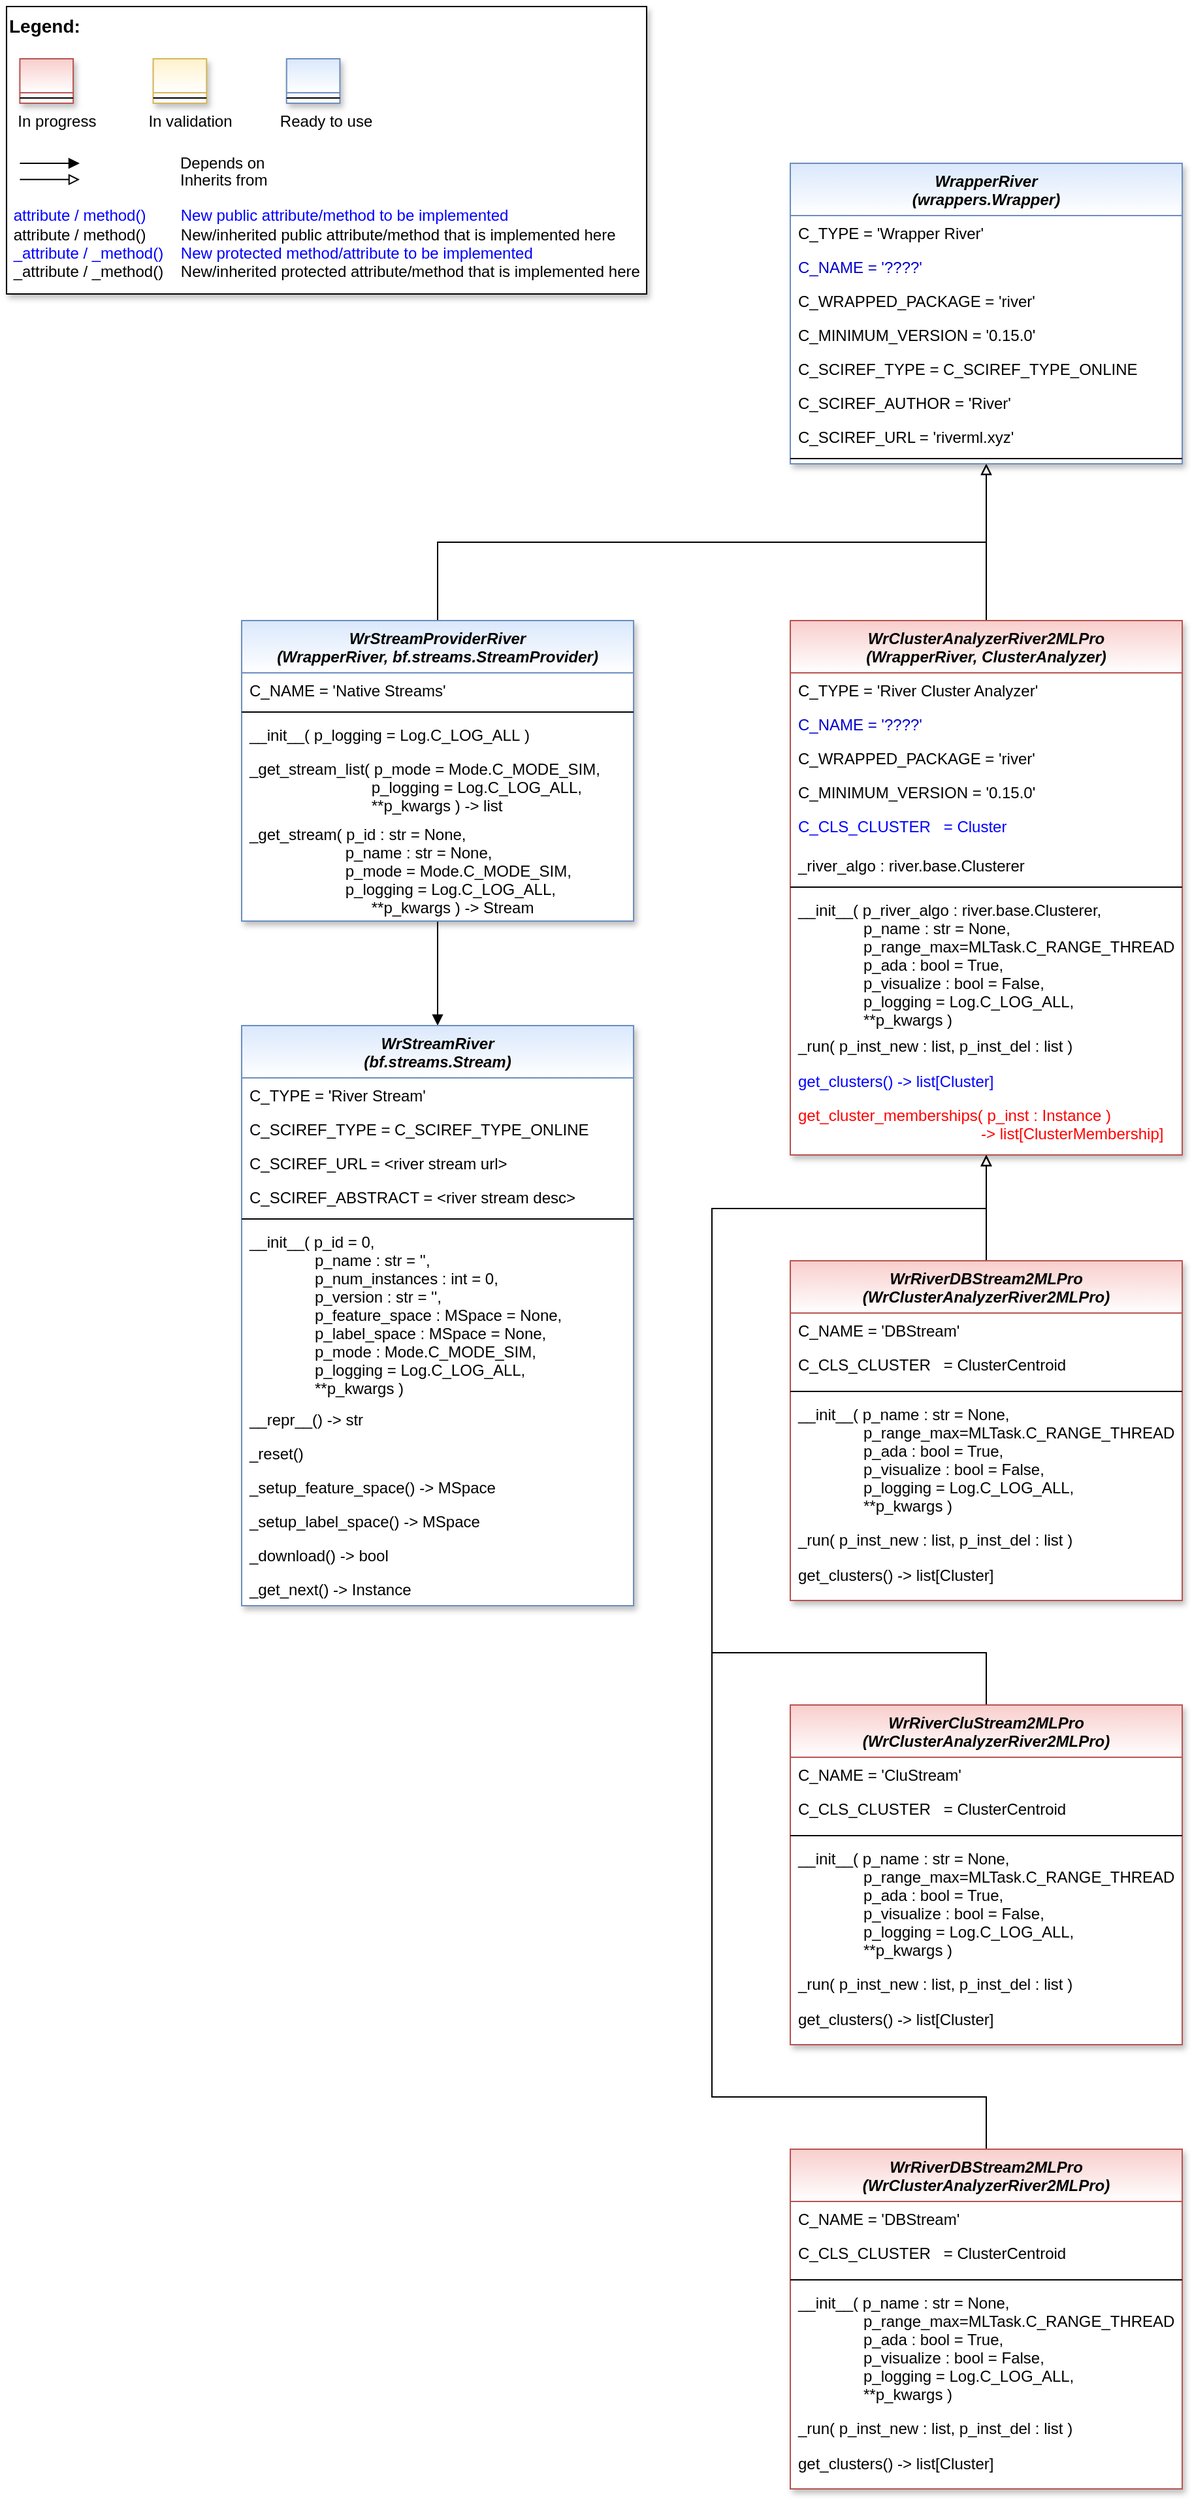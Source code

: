 <mxfile version="20.8.16" type="device"><diagram id="C5RBs43oDa-KdzZeNtuy" name="Page-1"><mxGraphModel dx="941" dy="704" grid="1" gridSize="10" guides="1" tooltips="1" connect="1" arrows="1" fold="1" page="1" pageScale="1" pageWidth="2336" pageHeight="1654" math="0" shadow="0"><root><mxCell id="WIyWlLk6GJQsqaUBKTNV-0"/><mxCell id="WIyWlLk6GJQsqaUBKTNV-1" parent="WIyWlLk6GJQsqaUBKTNV-0"/><mxCell id="fcJVb3HREh7NScvAmxeq-0" value="" style="group" parent="WIyWlLk6GJQsqaUBKTNV-1" vertex="1" connectable="0"><mxGeometry x="40" y="40" width="490" height="220" as="geometry"/></mxCell><mxCell id="fcJVb3HREh7NScvAmxeq-1" value="&lt;font color=&quot;#000000&quot; size=&quot;1&quot;&gt;&lt;b style=&quot;font-size: 14px&quot;&gt;Legend:&lt;br&gt;&lt;/b&gt;&lt;/font&gt;&lt;br&gt;&lt;br&gt;&lt;br&gt;&lt;font color=&quot;#0000ff&quot; style=&quot;font-size: 6px&quot;&gt;&lt;br&gt;&lt;/font&gt;&lt;span style=&quot;color: rgb(0 , 0 , 0)&quot;&gt;&lt;font style=&quot;font-size: 4px&quot;&gt;&amp;nbsp; &amp;nbsp;&lt;/font&gt;&amp;nbsp;In progress&amp;nbsp; &amp;nbsp; &amp;nbsp; &amp;nbsp; &amp;nbsp; &amp;nbsp; In validation&amp;nbsp; &amp;nbsp; &amp;nbsp; &amp;nbsp; &amp;nbsp; &amp;nbsp;Ready to use&lt;/span&gt;&lt;font color=&quot;#000000&quot;&gt;&amp;nbsp;&lt;br&gt;&lt;/font&gt;&lt;font color=&quot;#0000ff&quot;&gt;&lt;br&gt;&lt;br&gt;&lt;br&gt;&lt;br&gt;&amp;nbsp;attribute / method()&amp;nbsp; &amp;nbsp; &amp;nbsp; &amp;nbsp; New public attribute/method to be implemented&lt;/font&gt;&lt;br&gt;&lt;font color=&quot;#000000&quot;&gt;&amp;nbsp;&lt;/font&gt;&lt;font color=&quot;#000000&quot;&gt;attribute / method()&lt;span&gt;&#9;&lt;/span&gt;&amp;nbsp; &amp;nbsp; &amp;nbsp; &amp;nbsp;New/inherited public attribute/method that is implemented here&lt;br&gt;&lt;/font&gt;&lt;font color=&quot;#0000ff&quot;&gt;&amp;nbsp;_attribute /&amp;nbsp;&lt;/font&gt;&lt;font color=&quot;#0000ff&quot;&gt;_method()&amp;nbsp; &amp;nbsp; New protected method/attribute to be implemented&lt;/font&gt;&lt;br&gt;&lt;font color=&quot;#000000&quot;&gt;&amp;nbsp;_attribute / _method()&amp;nbsp; &amp;nbsp; New/inherited protected attribute/method that is implemented here&lt;br&gt;&lt;/font&gt;&lt;font color=&quot;#000000&quot;&gt;&lt;br&gt;&lt;br&gt;&lt;br&gt;&lt;br&gt;&lt;br&gt;&lt;/font&gt;" style="text;html=1;align=left;verticalAlign=top;whiteSpace=wrap;rounded=0;fontColor=#006600;strokeColor=#000000;shadow=1;fillColor=#ffffff;" parent="fcJVb3HREh7NScvAmxeq-0" vertex="1"><mxGeometry width="490.0" height="220" as="geometry"/></mxCell><mxCell id="fcJVb3HREh7NScvAmxeq-2" value="Depends on" style="endArrow=block;html=1;labelPosition=right;verticalLabelPosition=middle;align=left;verticalAlign=middle;endFill=1;fontSize=12;" parent="fcJVb3HREh7NScvAmxeq-0" edge="1"><mxGeometry x="-1623.125" y="-2180" width="51.042" height="50" as="geometry"><mxPoint x="10.208" y="120.003" as="sourcePoint"/><mxPoint x="55.991" y="120.003" as="targetPoint"/><mxPoint x="98" as="offset"/><Array as="points"><mxPoint x="30.625" y="120"/></Array></mxGeometry></mxCell><mxCell id="fcJVb3HREh7NScvAmxeq-3" value="Inherits from" style="endArrow=block;html=1;labelPosition=right;verticalLabelPosition=middle;align=left;verticalAlign=middle;endFill=0;fontSize=12;" parent="fcJVb3HREh7NScvAmxeq-0" edge="1"><mxGeometry x="-1623.125" y="-2180" width="51.042" height="50" as="geometry"><mxPoint x="10.208" y="132.385" as="sourcePoint"/><mxPoint x="55.991" y="132.385" as="targetPoint"/><mxPoint x="98" y="1" as="offset"/></mxGeometry></mxCell><mxCell id="fcJVb3HREh7NScvAmxeq-4" value="" style="swimlane;fontStyle=3;align=center;verticalAlign=top;childLayout=stackLayout;horizontal=1;startSize=26;horizontalStack=0;resizeParent=1;resizeLast=0;collapsible=1;marginBottom=0;rounded=0;shadow=1;strokeWidth=1;fillColor=#f8cecc;strokeColor=#b85450;gradientColor=#ffffff;swimlaneFillColor=#ffffff;" parent="fcJVb3HREh7NScvAmxeq-0" vertex="1"><mxGeometry x="10.208" y="40" width="40.833" height="34" as="geometry"><mxRectangle x="230" y="140" width="160" height="26" as="alternateBounds"/></mxGeometry></mxCell><mxCell id="fcJVb3HREh7NScvAmxeq-5" value="" style="line;html=1;strokeWidth=1;align=left;verticalAlign=middle;spacingTop=-1;spacingLeft=3;spacingRight=3;rotatable=0;labelPosition=right;points=[];portConstraint=eastwest;" parent="fcJVb3HREh7NScvAmxeq-4" vertex="1"><mxGeometry y="26" width="40.833" height="8" as="geometry"/></mxCell><mxCell id="fcJVb3HREh7NScvAmxeq-6" value="" style="swimlane;fontStyle=3;align=center;verticalAlign=top;childLayout=stackLayout;horizontal=1;startSize=26;horizontalStack=0;resizeParent=1;resizeLast=0;collapsible=1;marginBottom=0;rounded=0;shadow=1;strokeWidth=1;fillColor=#fff2cc;strokeColor=#d6b656;gradientColor=#ffffff;swimlaneFillColor=#ffffff;" parent="fcJVb3HREh7NScvAmxeq-0" vertex="1"><mxGeometry x="112.292" y="40" width="40.833" height="34" as="geometry"><mxRectangle x="230" y="140" width="160" height="26" as="alternateBounds"/></mxGeometry></mxCell><mxCell id="fcJVb3HREh7NScvAmxeq-7" value="" style="line;html=1;strokeWidth=1;align=left;verticalAlign=middle;spacingTop=-1;spacingLeft=3;spacingRight=3;rotatable=0;labelPosition=right;points=[];portConstraint=eastwest;" parent="fcJVb3HREh7NScvAmxeq-6" vertex="1"><mxGeometry y="26" width="40.833" height="8" as="geometry"/></mxCell><mxCell id="fcJVb3HREh7NScvAmxeq-8" value="" style="swimlane;fontStyle=3;align=center;verticalAlign=top;childLayout=stackLayout;horizontal=1;startSize=26;horizontalStack=0;resizeParent=1;resizeLast=0;collapsible=1;marginBottom=0;rounded=0;shadow=1;strokeWidth=1;fillColor=#dae8fc;strokeColor=#6c8ebf;gradientColor=#ffffff;swimlaneFillColor=#ffffff;" parent="fcJVb3HREh7NScvAmxeq-0" vertex="1"><mxGeometry x="214.375" y="40" width="40.833" height="34" as="geometry"><mxRectangle x="230" y="140" width="160" height="26" as="alternateBounds"/></mxGeometry></mxCell><mxCell id="fcJVb3HREh7NScvAmxeq-9" value="" style="line;html=1;strokeWidth=1;align=left;verticalAlign=middle;spacingTop=-1;spacingLeft=3;spacingRight=3;rotatable=0;labelPosition=right;points=[];portConstraint=eastwest;" parent="fcJVb3HREh7NScvAmxeq-8" vertex="1"><mxGeometry y="26" width="40.833" height="8" as="geometry"/></mxCell><mxCell id="HtcaCpfgHtZqOqSdgNxK-49" style="edgeStyle=orthogonalEdgeStyle;rounded=0;orthogonalLoop=1;jettySize=auto;html=1;fontColor=#0000FF;endArrow=block;endFill=0;" parent="WIyWlLk6GJQsqaUBKTNV-1" source="fdyP1tWBDfPf_pqGQ-dC-91" target="2FA-AZclAdWKTxUtMzAQ-14" edge="1"><mxGeometry relative="1" as="geometry"><Array as="points"><mxPoint x="790" y="1300"/><mxPoint x="580" y="1300"/><mxPoint x="580" y="960"/><mxPoint x="790" y="960"/></Array></mxGeometry></mxCell><mxCell id="fdyP1tWBDfPf_pqGQ-dC-91" value="WrRiverCluStream2MLPro&#10;(WrClusterAnalyzerRiver2MLPro)" style="swimlane;fontStyle=3;align=center;verticalAlign=top;childLayout=stackLayout;horizontal=1;startSize=40;horizontalStack=0;resizeParent=1;resizeLast=0;collapsible=1;marginBottom=0;rounded=0;shadow=1;strokeWidth=1;fillColor=#f8cecc;strokeColor=#b85450;swimlaneFillColor=#ffffff;gradientColor=#FFFFFF;" parent="WIyWlLk6GJQsqaUBKTNV-1" vertex="1"><mxGeometry x="640" y="1340" width="300" height="260" as="geometry"><mxRectangle x="230" y="140" width="160" height="26" as="alternateBounds"/></mxGeometry></mxCell><mxCell id="ha-FynVWbeqEeqbahRzi-0" value="C_NAME = 'CluStream'" style="text;align=left;verticalAlign=top;spacingLeft=4;spacingRight=4;overflow=hidden;rotatable=0;points=[[0,0.5],[1,0.5]];portConstraint=eastwest;fontColor=default;" parent="fdyP1tWBDfPf_pqGQ-dC-91" vertex="1"><mxGeometry y="40" width="300" height="26" as="geometry"/></mxCell><mxCell id="kwwsB1o3Xoa45IJOqoYI-13" value="C_CLS_CLUSTER   = ClusterCentroid" style="text;align=left;verticalAlign=top;spacingLeft=4;spacingRight=4;overflow=hidden;rotatable=0;points=[[0,0.5],[1,0.5]];portConstraint=eastwest;fontColor=default;" parent="fdyP1tWBDfPf_pqGQ-dC-91" vertex="1"><mxGeometry y="66" width="300" height="30" as="geometry"/></mxCell><mxCell id="fdyP1tWBDfPf_pqGQ-dC-95" value="" style="line;html=1;strokeWidth=1;align=left;verticalAlign=middle;spacingTop=-1;spacingLeft=3;spacingRight=3;rotatable=0;labelPosition=right;points=[];portConstraint=eastwest;" parent="fdyP1tWBDfPf_pqGQ-dC-91" vertex="1"><mxGeometry y="96" width="300" height="8" as="geometry"/></mxCell><mxCell id="u_LcHSpNlp2SDuldC6Ik-2" value="__init__( p_name : str = None,&#10;               p_range_max=MLTask.C_RANGE_THREAD,&#10;               p_ada : bool = True,&#10;               p_visualize : bool = False,&#10;               p_logging = Log.C_LOG_ALL,&#10;               **p_kwargs )" style="text;align=left;verticalAlign=top;spacingLeft=4;spacingRight=4;overflow=hidden;rotatable=0;points=[[0,0.5],[1,0.5]];portConstraint=eastwest;fontColor=default;" parent="fdyP1tWBDfPf_pqGQ-dC-91" vertex="1"><mxGeometry y="104" width="300" height="96" as="geometry"/></mxCell><mxCell id="FSbazA9buHETMWcpUqeL-1" value="_run( p_inst_new : list, p_inst_del : list )" style="text;align=left;verticalAlign=top;spacingLeft=4;spacingRight=4;overflow=hidden;rotatable=0;points=[[0,0.5],[1,0.5]];portConstraint=eastwest;fontColor=default;" parent="fdyP1tWBDfPf_pqGQ-dC-91" vertex="1"><mxGeometry y="200" width="300" height="27" as="geometry"/></mxCell><mxCell id="NC4ok9Ms9W8lQ4tfJlZF-27" value="get_clusters() -&gt; list[Cluster]" style="text;align=left;verticalAlign=top;spacingLeft=4;spacingRight=4;overflow=hidden;rotatable=0;points=[[0,0.5],[1,0.5]];portConstraint=eastwest;fontColor=default;" parent="fdyP1tWBDfPf_pqGQ-dC-91" vertex="1"><mxGeometry y="227" width="300" height="26" as="geometry"/></mxCell><mxCell id="HtcaCpfgHtZqOqSdgNxK-51" style="edgeStyle=orthogonalEdgeStyle;rounded=0;orthogonalLoop=1;jettySize=auto;html=1;fontColor=#0000FF;endArrow=block;endFill=0;" parent="WIyWlLk6GJQsqaUBKTNV-1" source="2FA-AZclAdWKTxUtMzAQ-14" target="HtcaCpfgHtZqOqSdgNxK-12" edge="1"><mxGeometry relative="1" as="geometry"/></mxCell><mxCell id="2FA-AZclAdWKTxUtMzAQ-14" value="WrClusterAnalyzerRiver2MLPro &#10;(WrapperRiver, ClusterAnalyzer)" style="swimlane;fontStyle=3;align=center;verticalAlign=top;childLayout=stackLayout;horizontal=1;startSize=40;horizontalStack=0;resizeParent=1;resizeLast=0;collapsible=1;marginBottom=0;rounded=0;shadow=1;strokeWidth=1;fillColor=#f8cecc;strokeColor=#b85450;swimlaneFillColor=#ffffff;gradientColor=#FFFFFF;" parent="WIyWlLk6GJQsqaUBKTNV-1" vertex="1"><mxGeometry x="640" y="510" width="300" height="409" as="geometry"><mxRectangle x="230" y="140" width="160" height="26" as="alternateBounds"/></mxGeometry></mxCell><mxCell id="2FA-AZclAdWKTxUtMzAQ-15" value="C_TYPE = 'River Cluster Analyzer'" style="text;align=left;verticalAlign=top;spacingLeft=4;spacingRight=4;overflow=hidden;rotatable=0;points=[[0,0.5],[1,0.5]];portConstraint=eastwest;fontColor=default;" parent="2FA-AZclAdWKTxUtMzAQ-14" vertex="1"><mxGeometry y="40" width="300" height="26" as="geometry"/></mxCell><mxCell id="2FA-AZclAdWKTxUtMzAQ-16" value="C_NAME = '????'" style="text;align=left;verticalAlign=top;spacingLeft=4;spacingRight=4;overflow=hidden;rotatable=0;points=[[0,0.5],[1,0.5]];portConstraint=eastwest;fontColor=#0000CC;" parent="2FA-AZclAdWKTxUtMzAQ-14" vertex="1"><mxGeometry y="66" width="300" height="26" as="geometry"/></mxCell><mxCell id="2FA-AZclAdWKTxUtMzAQ-32" value="C_WRAPPED_PACKAGE = 'river'" style="text;align=left;verticalAlign=top;spacingLeft=4;spacingRight=4;overflow=hidden;rotatable=0;points=[[0,0.5],[1,0.5]];portConstraint=eastwest;fontColor=default;" parent="2FA-AZclAdWKTxUtMzAQ-14" vertex="1"><mxGeometry y="92" width="300" height="26" as="geometry"/></mxCell><mxCell id="2FA-AZclAdWKTxUtMzAQ-33" value="C_MINIMUM_VERSION = '0.15.0'" style="text;align=left;verticalAlign=top;spacingLeft=4;spacingRight=4;overflow=hidden;rotatable=0;points=[[0,0.5],[1,0.5]];portConstraint=eastwest;fontColor=default;" parent="2FA-AZclAdWKTxUtMzAQ-14" vertex="1"><mxGeometry y="118" width="300" height="26" as="geometry"/></mxCell><mxCell id="2FA-AZclAdWKTxUtMzAQ-23" value="C_CLS_CLUSTER   = Cluster" style="text;align=left;verticalAlign=top;spacingLeft=4;spacingRight=4;overflow=hidden;rotatable=0;points=[[0,0.5],[1,0.5]];portConstraint=eastwest;fontColor=#0000FF;" parent="2FA-AZclAdWKTxUtMzAQ-14" vertex="1"><mxGeometry y="144" width="300" height="30" as="geometry"/></mxCell><mxCell id="2FA-AZclAdWKTxUtMzAQ-34" value="_river_algo : river.base.Clusterer" style="text;align=left;verticalAlign=top;spacingLeft=4;spacingRight=4;overflow=hidden;rotatable=0;points=[[0,0.5],[1,0.5]];portConstraint=eastwest;fontColor=default;" parent="2FA-AZclAdWKTxUtMzAQ-14" vertex="1"><mxGeometry y="174" width="300" height="26" as="geometry"/></mxCell><mxCell id="2FA-AZclAdWKTxUtMzAQ-25" value="" style="line;html=1;strokeWidth=1;align=left;verticalAlign=middle;spacingTop=-1;spacingLeft=3;spacingRight=3;rotatable=0;labelPosition=right;points=[];portConstraint=eastwest;" parent="2FA-AZclAdWKTxUtMzAQ-14" vertex="1"><mxGeometry y="200" width="300" height="8" as="geometry"/></mxCell><mxCell id="2FA-AZclAdWKTxUtMzAQ-26" value="__init__( p_river_algo : river.base.Clusterer,&#10;               p_name : str = None,&#10;               p_range_max=MLTask.C_RANGE_THREAD,&#10;               p_ada : bool = True,&#10;               p_visualize : bool = False,&#10;               p_logging = Log.C_LOG_ALL,&#10;               **p_kwargs )" style="text;align=left;verticalAlign=top;spacingLeft=4;spacingRight=4;overflow=hidden;rotatable=0;points=[[0,0.5],[1,0.5]];portConstraint=eastwest;fontColor=default;" parent="2FA-AZclAdWKTxUtMzAQ-14" vertex="1"><mxGeometry y="208" width="300" height="104" as="geometry"/></mxCell><mxCell id="2FA-AZclAdWKTxUtMzAQ-27" value="_run( p_inst_new : list, p_inst_del : list )" style="text;align=left;verticalAlign=top;spacingLeft=4;spacingRight=4;overflow=hidden;rotatable=0;points=[[0,0.5],[1,0.5]];portConstraint=eastwest;fontColor=default;" parent="2FA-AZclAdWKTxUtMzAQ-14" vertex="1"><mxGeometry y="312" width="300" height="27" as="geometry"/></mxCell><mxCell id="2FA-AZclAdWKTxUtMzAQ-28" value="get_clusters() -&gt; list[Cluster]" style="text;align=left;verticalAlign=top;spacingLeft=4;spacingRight=4;overflow=hidden;rotatable=0;points=[[0,0.5],[1,0.5]];portConstraint=eastwest;fontColor=#0000FF;" parent="2FA-AZclAdWKTxUtMzAQ-14" vertex="1"><mxGeometry y="339" width="300" height="26" as="geometry"/></mxCell><mxCell id="2FA-AZclAdWKTxUtMzAQ-29" value="get_cluster_memberships( p_inst : Instance ) &#10;                                          -&gt; list[ClusterMembership]" style="text;align=left;verticalAlign=top;spacingLeft=4;spacingRight=4;overflow=hidden;rotatable=0;points=[[0,0.5],[1,0.5]];portConstraint=eastwest;fontColor=#FF0000;" parent="2FA-AZclAdWKTxUtMzAQ-14" vertex="1"><mxGeometry y="365" width="300" height="39" as="geometry"/></mxCell><mxCell id="HtcaCpfgHtZqOqSdgNxK-48" style="edgeStyle=orthogonalEdgeStyle;rounded=0;orthogonalLoop=1;jettySize=auto;html=1;fontColor=#0000FF;endArrow=block;endFill=0;" parent="WIyWlLk6GJQsqaUBKTNV-1" source="2FA-AZclAdWKTxUtMzAQ-35" target="2FA-AZclAdWKTxUtMzAQ-14" edge="1"><mxGeometry relative="1" as="geometry"/></mxCell><mxCell id="2FA-AZclAdWKTxUtMzAQ-35" value="WrRiverDBStream2MLPro&#10;(WrClusterAnalyzerRiver2MLPro)" style="swimlane;fontStyle=3;align=center;verticalAlign=top;childLayout=stackLayout;horizontal=1;startSize=40;horizontalStack=0;resizeParent=1;resizeLast=0;collapsible=1;marginBottom=0;rounded=0;shadow=1;strokeWidth=1;fillColor=#f8cecc;strokeColor=#b85450;swimlaneFillColor=#ffffff;gradientColor=#FFFFFF;" parent="WIyWlLk6GJQsqaUBKTNV-1" vertex="1"><mxGeometry x="640" y="1000" width="300" height="260" as="geometry"><mxRectangle x="230" y="140" width="160" height="26" as="alternateBounds"/></mxGeometry></mxCell><mxCell id="2FA-AZclAdWKTxUtMzAQ-36" value="C_NAME = 'DBStream'" style="text;align=left;verticalAlign=top;spacingLeft=4;spacingRight=4;overflow=hidden;rotatable=0;points=[[0,0.5],[1,0.5]];portConstraint=eastwest;fontColor=default;" parent="2FA-AZclAdWKTxUtMzAQ-35" vertex="1"><mxGeometry y="40" width="300" height="26" as="geometry"/></mxCell><mxCell id="2FA-AZclAdWKTxUtMzAQ-37" value="C_CLS_CLUSTER   = ClusterCentroid" style="text;align=left;verticalAlign=top;spacingLeft=4;spacingRight=4;overflow=hidden;rotatable=0;points=[[0,0.5],[1,0.5]];portConstraint=eastwest;fontColor=default;" parent="2FA-AZclAdWKTxUtMzAQ-35" vertex="1"><mxGeometry y="66" width="300" height="30" as="geometry"/></mxCell><mxCell id="2FA-AZclAdWKTxUtMzAQ-38" value="" style="line;html=1;strokeWidth=1;align=left;verticalAlign=middle;spacingTop=-1;spacingLeft=3;spacingRight=3;rotatable=0;labelPosition=right;points=[];portConstraint=eastwest;" parent="2FA-AZclAdWKTxUtMzAQ-35" vertex="1"><mxGeometry y="96" width="300" height="8" as="geometry"/></mxCell><mxCell id="2FA-AZclAdWKTxUtMzAQ-39" value="__init__( p_name : str = None,&#10;               p_range_max=MLTask.C_RANGE_THREAD,&#10;               p_ada : bool = True,&#10;               p_visualize : bool = False,&#10;               p_logging = Log.C_LOG_ALL,&#10;               **p_kwargs )" style="text;align=left;verticalAlign=top;spacingLeft=4;spacingRight=4;overflow=hidden;rotatable=0;points=[[0,0.5],[1,0.5]];portConstraint=eastwest;fontColor=default;" parent="2FA-AZclAdWKTxUtMzAQ-35" vertex="1"><mxGeometry y="104" width="300" height="96" as="geometry"/></mxCell><mxCell id="2FA-AZclAdWKTxUtMzAQ-40" value="_run( p_inst_new : list, p_inst_del : list )" style="text;align=left;verticalAlign=top;spacingLeft=4;spacingRight=4;overflow=hidden;rotatable=0;points=[[0,0.5],[1,0.5]];portConstraint=eastwest;fontColor=default;" parent="2FA-AZclAdWKTxUtMzAQ-35" vertex="1"><mxGeometry y="200" width="300" height="27" as="geometry"/></mxCell><mxCell id="2FA-AZclAdWKTxUtMzAQ-41" value="get_clusters() -&gt; list[Cluster]" style="text;align=left;verticalAlign=top;spacingLeft=4;spacingRight=4;overflow=hidden;rotatable=0;points=[[0,0.5],[1,0.5]];portConstraint=eastwest;fontColor=default;" parent="2FA-AZclAdWKTxUtMzAQ-35" vertex="1"><mxGeometry y="227" width="300" height="26" as="geometry"/></mxCell><mxCell id="HtcaCpfgHtZqOqSdgNxK-50" style="edgeStyle=orthogonalEdgeStyle;rounded=0;orthogonalLoop=1;jettySize=auto;html=1;fontColor=#0000FF;endArrow=block;endFill=0;" parent="WIyWlLk6GJQsqaUBKTNV-1" source="2FA-AZclAdWKTxUtMzAQ-44" target="2FA-AZclAdWKTxUtMzAQ-14" edge="1"><mxGeometry relative="1" as="geometry"><Array as="points"><mxPoint x="790" y="1640"/><mxPoint x="580" y="1640"/><mxPoint x="580" y="960"/><mxPoint x="790" y="960"/></Array></mxGeometry></mxCell><mxCell id="2FA-AZclAdWKTxUtMzAQ-44" value="WrRiverDBStream2MLPro&#10;(WrClusterAnalyzerRiver2MLPro)" style="swimlane;fontStyle=3;align=center;verticalAlign=top;childLayout=stackLayout;horizontal=1;startSize=40;horizontalStack=0;resizeParent=1;resizeLast=0;collapsible=1;marginBottom=0;rounded=0;shadow=1;strokeWidth=1;fillColor=#f8cecc;strokeColor=#b85450;swimlaneFillColor=#ffffff;gradientColor=#FFFFFF;" parent="WIyWlLk6GJQsqaUBKTNV-1" vertex="1"><mxGeometry x="640" y="1680" width="300" height="260" as="geometry"><mxRectangle x="230" y="140" width="160" height="26" as="alternateBounds"/></mxGeometry></mxCell><mxCell id="2FA-AZclAdWKTxUtMzAQ-45" value="C_NAME = 'DBStream'" style="text;align=left;verticalAlign=top;spacingLeft=4;spacingRight=4;overflow=hidden;rotatable=0;points=[[0,0.5],[1,0.5]];portConstraint=eastwest;fontColor=default;" parent="2FA-AZclAdWKTxUtMzAQ-44" vertex="1"><mxGeometry y="40" width="300" height="26" as="geometry"/></mxCell><mxCell id="2FA-AZclAdWKTxUtMzAQ-46" value="C_CLS_CLUSTER   = ClusterCentroid" style="text;align=left;verticalAlign=top;spacingLeft=4;spacingRight=4;overflow=hidden;rotatable=0;points=[[0,0.5],[1,0.5]];portConstraint=eastwest;fontColor=default;" parent="2FA-AZclAdWKTxUtMzAQ-44" vertex="1"><mxGeometry y="66" width="300" height="30" as="geometry"/></mxCell><mxCell id="2FA-AZclAdWKTxUtMzAQ-47" value="" style="line;html=1;strokeWidth=1;align=left;verticalAlign=middle;spacingTop=-1;spacingLeft=3;spacingRight=3;rotatable=0;labelPosition=right;points=[];portConstraint=eastwest;" parent="2FA-AZclAdWKTxUtMzAQ-44" vertex="1"><mxGeometry y="96" width="300" height="8" as="geometry"/></mxCell><mxCell id="2FA-AZclAdWKTxUtMzAQ-48" value="__init__( p_name : str = None,&#10;               p_range_max=MLTask.C_RANGE_THREAD,&#10;               p_ada : bool = True,&#10;               p_visualize : bool = False,&#10;               p_logging = Log.C_LOG_ALL,&#10;               **p_kwargs )" style="text;align=left;verticalAlign=top;spacingLeft=4;spacingRight=4;overflow=hidden;rotatable=0;points=[[0,0.5],[1,0.5]];portConstraint=eastwest;fontColor=default;" parent="2FA-AZclAdWKTxUtMzAQ-44" vertex="1"><mxGeometry y="104" width="300" height="96" as="geometry"/></mxCell><mxCell id="2FA-AZclAdWKTxUtMzAQ-49" value="_run( p_inst_new : list, p_inst_del : list )" style="text;align=left;verticalAlign=top;spacingLeft=4;spacingRight=4;overflow=hidden;rotatable=0;points=[[0,0.5],[1,0.5]];portConstraint=eastwest;fontColor=default;" parent="2FA-AZclAdWKTxUtMzAQ-44" vertex="1"><mxGeometry y="200" width="300" height="27" as="geometry"/></mxCell><mxCell id="2FA-AZclAdWKTxUtMzAQ-50" value="get_clusters() -&gt; list[Cluster]" style="text;align=left;verticalAlign=top;spacingLeft=4;spacingRight=4;overflow=hidden;rotatable=0;points=[[0,0.5],[1,0.5]];portConstraint=eastwest;fontColor=default;" parent="2FA-AZclAdWKTxUtMzAQ-44" vertex="1"><mxGeometry y="227" width="300" height="26" as="geometry"/></mxCell><mxCell id="HtcaCpfgHtZqOqSdgNxK-37" style="edgeStyle=orthogonalEdgeStyle;rounded=0;orthogonalLoop=1;jettySize=auto;html=1;fontColor=default;endArrow=block;endFill=1;" parent="WIyWlLk6GJQsqaUBKTNV-1" source="HtcaCpfgHtZqOqSdgNxK-0" target="HtcaCpfgHtZqOqSdgNxK-31" edge="1"><mxGeometry relative="1" as="geometry"/></mxCell><mxCell id="HtcaCpfgHtZqOqSdgNxK-38" style="edgeStyle=orthogonalEdgeStyle;rounded=0;orthogonalLoop=1;jettySize=auto;html=1;fontColor=default;endArrow=block;endFill=0;" parent="WIyWlLk6GJQsqaUBKTNV-1" source="HtcaCpfgHtZqOqSdgNxK-0" target="HtcaCpfgHtZqOqSdgNxK-12" edge="1"><mxGeometry relative="1" as="geometry"><Array as="points"><mxPoint x="370" y="450"/><mxPoint x="790" y="450"/></Array></mxGeometry></mxCell><mxCell id="HtcaCpfgHtZqOqSdgNxK-0" value="WrStreamProviderRiver&#10;(WrapperRiver, bf.streams.StreamProvider)" style="swimlane;fontStyle=3;align=center;verticalAlign=top;childLayout=stackLayout;horizontal=1;startSize=40;horizontalStack=0;resizeParent=1;resizeLast=0;collapsible=1;marginBottom=0;rounded=0;shadow=1;strokeWidth=1;fillColor=#dae8fc;strokeColor=#6c8ebf;swimlaneFillColor=#ffffff;gradientColor=#FFFFFF;" parent="WIyWlLk6GJQsqaUBKTNV-1" vertex="1"><mxGeometry x="220" y="510" width="300" height="230" as="geometry"><mxRectangle x="230" y="140" width="160" height="26" as="alternateBounds"/></mxGeometry></mxCell><mxCell id="HtcaCpfgHtZqOqSdgNxK-2" value="C_NAME = 'Native Streams'" style="text;align=left;verticalAlign=top;spacingLeft=4;spacingRight=4;overflow=hidden;rotatable=0;points=[[0,0.5],[1,0.5]];portConstraint=eastwest;fontColor=default;" parent="HtcaCpfgHtZqOqSdgNxK-0" vertex="1"><mxGeometry y="40" width="300" height="26" as="geometry"/></mxCell><mxCell id="HtcaCpfgHtZqOqSdgNxK-7" value="" style="line;html=1;strokeWidth=1;align=left;verticalAlign=middle;spacingTop=-1;spacingLeft=3;spacingRight=3;rotatable=0;labelPosition=right;points=[];portConstraint=eastwest;" parent="HtcaCpfgHtZqOqSdgNxK-0" vertex="1"><mxGeometry y="66" width="300" height="8" as="geometry"/></mxCell><mxCell id="HtcaCpfgHtZqOqSdgNxK-8" value="__init__( p_logging = Log.C_LOG_ALL )" style="text;align=left;verticalAlign=top;spacingLeft=4;spacingRight=4;overflow=hidden;rotatable=0;points=[[0,0.5],[1,0.5]];portConstraint=eastwest;fontColor=default;" parent="HtcaCpfgHtZqOqSdgNxK-0" vertex="1"><mxGeometry y="74" width="300" height="26" as="geometry"/></mxCell><mxCell id="HtcaCpfgHtZqOqSdgNxK-9" value="_get_stream_list( p_mode = Mode.C_MODE_SIM,&#10;                            p_logging = Log.C_LOG_ALL,&#10;                            **p_kwargs ) -&gt; list" style="text;align=left;verticalAlign=top;spacingLeft=4;spacingRight=4;overflow=hidden;rotatable=0;points=[[0,0.5],[1,0.5]];portConstraint=eastwest;fontColor=default;" parent="HtcaCpfgHtZqOqSdgNxK-0" vertex="1"><mxGeometry y="100" width="300" height="50" as="geometry"/></mxCell><mxCell id="HtcaCpfgHtZqOqSdgNxK-30" value="_get_stream( p_id : str = None,&#10;                      p_name : str = None,&#10;                      p_mode = Mode.C_MODE_SIM,&#10;                      p_logging = Log.C_LOG_ALL,&#10;                            **p_kwargs ) -&gt; Stream" style="text;align=left;verticalAlign=top;spacingLeft=4;spacingRight=4;overflow=hidden;rotatable=0;points=[[0,0.5],[1,0.5]];portConstraint=eastwest;fontColor=default;" parent="HtcaCpfgHtZqOqSdgNxK-0" vertex="1"><mxGeometry y="150" width="300" height="80" as="geometry"/></mxCell><mxCell id="HtcaCpfgHtZqOqSdgNxK-12" value="WrapperRiver &#10;(wrappers.Wrapper)" style="swimlane;fontStyle=3;align=center;verticalAlign=top;childLayout=stackLayout;horizontal=1;startSize=40;horizontalStack=0;resizeParent=1;resizeLast=0;collapsible=1;marginBottom=0;rounded=0;shadow=1;strokeWidth=1;fillColor=#dae8fc;strokeColor=#6c8ebf;swimlaneFillColor=#ffffff;gradientColor=#FFFFFF;" parent="WIyWlLk6GJQsqaUBKTNV-1" vertex="1"><mxGeometry x="640" y="160" width="300" height="230" as="geometry"><mxRectangle x="230" y="140" width="160" height="26" as="alternateBounds"/></mxGeometry></mxCell><mxCell id="HtcaCpfgHtZqOqSdgNxK-24" value="C_TYPE = 'Wrapper River'" style="text;align=left;verticalAlign=top;spacingLeft=4;spacingRight=4;overflow=hidden;rotatable=0;points=[[0,0.5],[1,0.5]];portConstraint=eastwest;fontColor=default;" parent="HtcaCpfgHtZqOqSdgNxK-12" vertex="1"><mxGeometry y="40" width="300" height="26" as="geometry"/></mxCell><mxCell id="HtcaCpfgHtZqOqSdgNxK-14" value="C_NAME = '????'" style="text;align=left;verticalAlign=top;spacingLeft=4;spacingRight=4;overflow=hidden;rotatable=0;points=[[0,0.5],[1,0.5]];portConstraint=eastwest;fontColor=#0000CC;" parent="HtcaCpfgHtZqOqSdgNxK-12" vertex="1"><mxGeometry y="66" width="300" height="26" as="geometry"/></mxCell><mxCell id="HtcaCpfgHtZqOqSdgNxK-15" value="C_WRAPPED_PACKAGE = 'river'" style="text;align=left;verticalAlign=top;spacingLeft=4;spacingRight=4;overflow=hidden;rotatable=0;points=[[0,0.5],[1,0.5]];portConstraint=eastwest;fontColor=default;" parent="HtcaCpfgHtZqOqSdgNxK-12" vertex="1"><mxGeometry y="92" width="300" height="26" as="geometry"/></mxCell><mxCell id="HtcaCpfgHtZqOqSdgNxK-16" value="C_MINIMUM_VERSION = '0.15.0'" style="text;align=left;verticalAlign=top;spacingLeft=4;spacingRight=4;overflow=hidden;rotatable=0;points=[[0,0.5],[1,0.5]];portConstraint=eastwest;fontColor=default;" parent="HtcaCpfgHtZqOqSdgNxK-12" vertex="1"><mxGeometry y="118" width="300" height="26" as="geometry"/></mxCell><mxCell id="HtcaCpfgHtZqOqSdgNxK-25" value="C_SCIREF_TYPE = C_SCIREF_TYPE_ONLINE" style="text;align=left;verticalAlign=top;spacingLeft=4;spacingRight=4;overflow=hidden;rotatable=0;points=[[0,0.5],[1,0.5]];portConstraint=eastwest;fontColor=default;" parent="HtcaCpfgHtZqOqSdgNxK-12" vertex="1"><mxGeometry y="144" width="300" height="26" as="geometry"/></mxCell><mxCell id="HtcaCpfgHtZqOqSdgNxK-26" value="C_SCIREF_AUTHOR = 'River'" style="text;align=left;verticalAlign=top;spacingLeft=4;spacingRight=4;overflow=hidden;rotatable=0;points=[[0,0.5],[1,0.5]];portConstraint=eastwest;fontColor=default;" parent="HtcaCpfgHtZqOqSdgNxK-12" vertex="1"><mxGeometry y="170" width="300" height="26" as="geometry"/></mxCell><mxCell id="HtcaCpfgHtZqOqSdgNxK-27" value="C_SCIREF_URL = 'riverml.xyz'" style="text;align=left;verticalAlign=top;spacingLeft=4;spacingRight=4;overflow=hidden;rotatable=0;points=[[0,0.5],[1,0.5]];portConstraint=eastwest;fontColor=default;" parent="HtcaCpfgHtZqOqSdgNxK-12" vertex="1"><mxGeometry y="196" width="300" height="26" as="geometry"/></mxCell><mxCell id="HtcaCpfgHtZqOqSdgNxK-19" value="" style="line;html=1;strokeWidth=1;align=left;verticalAlign=middle;spacingTop=-1;spacingLeft=3;spacingRight=3;rotatable=0;labelPosition=right;points=[];portConstraint=eastwest;" parent="HtcaCpfgHtZqOqSdgNxK-12" vertex="1"><mxGeometry y="222" width="300" height="8" as="geometry"/></mxCell><mxCell id="HtcaCpfgHtZqOqSdgNxK-31" value="WrStreamRiver&#10;(bf.streams.Stream)" style="swimlane;fontStyle=3;align=center;verticalAlign=top;childLayout=stackLayout;horizontal=1;startSize=40;horizontalStack=0;resizeParent=1;resizeLast=0;collapsible=1;marginBottom=0;rounded=0;shadow=1;strokeWidth=1;fillColor=#dae8fc;strokeColor=#6c8ebf;swimlaneFillColor=#ffffff;gradientColor=#FFFFFF;" parent="WIyWlLk6GJQsqaUBKTNV-1" vertex="1"><mxGeometry x="220" y="820" width="300" height="444" as="geometry"><mxRectangle x="230" y="140" width="160" height="26" as="alternateBounds"/></mxGeometry></mxCell><mxCell id="HtcaCpfgHtZqOqSdgNxK-32" value="C_TYPE = 'River Stream'" style="text;align=left;verticalAlign=top;spacingLeft=4;spacingRight=4;overflow=hidden;rotatable=0;points=[[0,0.5],[1,0.5]];portConstraint=eastwest;fontColor=default;" parent="HtcaCpfgHtZqOqSdgNxK-31" vertex="1"><mxGeometry y="40" width="300" height="26" as="geometry"/></mxCell><mxCell id="HtcaCpfgHtZqOqSdgNxK-39" value="C_SCIREF_TYPE = C_SCIREF_TYPE_ONLINE" style="text;align=left;verticalAlign=top;spacingLeft=4;spacingRight=4;overflow=hidden;rotatable=0;points=[[0,0.5],[1,0.5]];portConstraint=eastwest;fontColor=default;" parent="HtcaCpfgHtZqOqSdgNxK-31" vertex="1"><mxGeometry y="66" width="300" height="26" as="geometry"/></mxCell><mxCell id="HtcaCpfgHtZqOqSdgNxK-40" value="C_SCIREF_URL = &lt;river stream url&gt;" style="text;align=left;verticalAlign=top;spacingLeft=4;spacingRight=4;overflow=hidden;rotatable=0;points=[[0,0.5],[1,0.5]];portConstraint=eastwest;fontColor=default;" parent="HtcaCpfgHtZqOqSdgNxK-31" vertex="1"><mxGeometry y="92" width="300" height="26" as="geometry"/></mxCell><mxCell id="HtcaCpfgHtZqOqSdgNxK-41" value="C_SCIREF_ABSTRACT = &lt;river stream desc&gt;" style="text;align=left;verticalAlign=top;spacingLeft=4;spacingRight=4;overflow=hidden;rotatable=0;points=[[0,0.5],[1,0.5]];portConstraint=eastwest;fontColor=default;" parent="HtcaCpfgHtZqOqSdgNxK-31" vertex="1"><mxGeometry y="118" width="300" height="26" as="geometry"/></mxCell><mxCell id="HtcaCpfgHtZqOqSdgNxK-33" value="" style="line;html=1;strokeWidth=1;align=left;verticalAlign=middle;spacingTop=-1;spacingLeft=3;spacingRight=3;rotatable=0;labelPosition=right;points=[];portConstraint=eastwest;" parent="HtcaCpfgHtZqOqSdgNxK-31" vertex="1"><mxGeometry y="144" width="300" height="8" as="geometry"/></mxCell><mxCell id="HtcaCpfgHtZqOqSdgNxK-34" value="__init__( p_id = 0,&#10;               p_name : str = '',&#10;               p_num_instances : int = 0,&#10;               p_version : str = '',&#10;               p_feature_space : MSpace = None,&#10;               p_label_space : MSpace = None,&#10;               p_mode : Mode.C_MODE_SIM,&#10;               p_logging = Log.C_LOG_ALL,&#10;               **p_kwargs )" style="text;align=left;verticalAlign=top;spacingLeft=4;spacingRight=4;overflow=hidden;rotatable=0;points=[[0,0.5],[1,0.5]];portConstraint=eastwest;fontColor=default;" parent="HtcaCpfgHtZqOqSdgNxK-31" vertex="1"><mxGeometry y="152" width="300" height="136" as="geometry"/></mxCell><mxCell id="HtcaCpfgHtZqOqSdgNxK-42" value="__repr__() -&gt; str" style="text;align=left;verticalAlign=top;spacingLeft=4;spacingRight=4;overflow=hidden;rotatable=0;points=[[0,0.5],[1,0.5]];portConstraint=eastwest;fontColor=default;" parent="HtcaCpfgHtZqOqSdgNxK-31" vertex="1"><mxGeometry y="288" width="300" height="26" as="geometry"/></mxCell><mxCell id="HtcaCpfgHtZqOqSdgNxK-43" value="_reset()" style="text;align=left;verticalAlign=top;spacingLeft=4;spacingRight=4;overflow=hidden;rotatable=0;points=[[0,0.5],[1,0.5]];portConstraint=eastwest;fontColor=default;" parent="HtcaCpfgHtZqOqSdgNxK-31" vertex="1"><mxGeometry y="314" width="300" height="26" as="geometry"/></mxCell><mxCell id="HtcaCpfgHtZqOqSdgNxK-44" value="_setup_feature_space() -&gt; MSpace" style="text;align=left;verticalAlign=top;spacingLeft=4;spacingRight=4;overflow=hidden;rotatable=0;points=[[0,0.5],[1,0.5]];portConstraint=eastwest;fontColor=default;" parent="HtcaCpfgHtZqOqSdgNxK-31" vertex="1"><mxGeometry y="340" width="300" height="26" as="geometry"/></mxCell><mxCell id="HtcaCpfgHtZqOqSdgNxK-45" value="_setup_label_space() -&gt; MSpace" style="text;align=left;verticalAlign=top;spacingLeft=4;spacingRight=4;overflow=hidden;rotatable=0;points=[[0,0.5],[1,0.5]];portConstraint=eastwest;fontColor=default;" parent="HtcaCpfgHtZqOqSdgNxK-31" vertex="1"><mxGeometry y="366" width="300" height="26" as="geometry"/></mxCell><mxCell id="HtcaCpfgHtZqOqSdgNxK-46" value="_download() -&gt; bool" style="text;align=left;verticalAlign=top;spacingLeft=4;spacingRight=4;overflow=hidden;rotatable=0;points=[[0,0.5],[1,0.5]];portConstraint=eastwest;fontColor=default;" parent="HtcaCpfgHtZqOqSdgNxK-31" vertex="1"><mxGeometry y="392" width="300" height="26" as="geometry"/></mxCell><mxCell id="HtcaCpfgHtZqOqSdgNxK-47" value="_get_next() -&gt; Instance" style="text;align=left;verticalAlign=top;spacingLeft=4;spacingRight=4;overflow=hidden;rotatable=0;points=[[0,0.5],[1,0.5]];portConstraint=eastwest;fontColor=default;" parent="HtcaCpfgHtZqOqSdgNxK-31" vertex="1"><mxGeometry y="418" width="300" height="26" as="geometry"/></mxCell></root></mxGraphModel></diagram></mxfile>